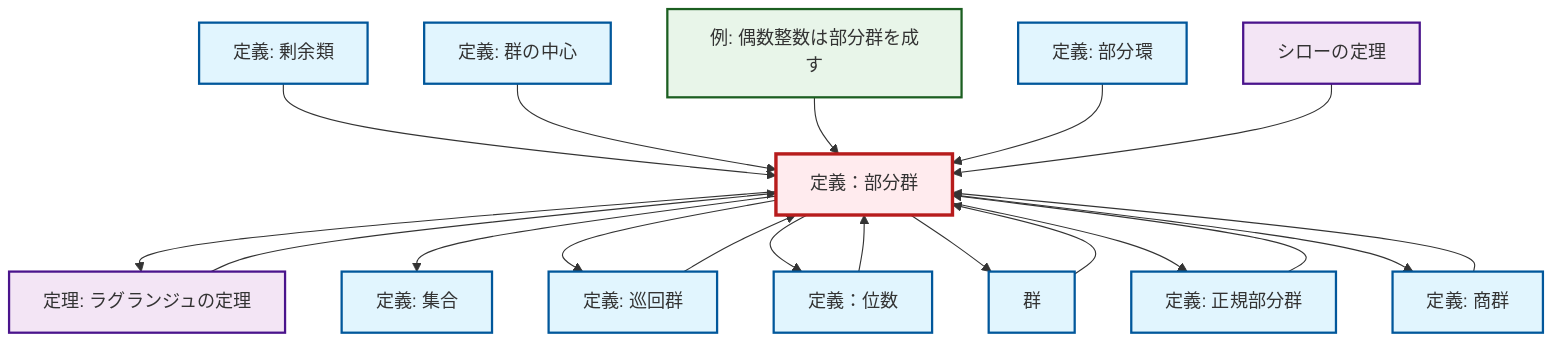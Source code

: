 graph TD
    classDef definition fill:#e1f5fe,stroke:#01579b,stroke-width:2px
    classDef theorem fill:#f3e5f5,stroke:#4a148c,stroke-width:2px
    classDef axiom fill:#fff3e0,stroke:#e65100,stroke-width:2px
    classDef example fill:#e8f5e9,stroke:#1b5e20,stroke-width:2px
    classDef current fill:#ffebee,stroke:#b71c1c,stroke-width:3px
    def-subgroup["定義：部分群"]:::definition
    def-subring["定義: 部分環"]:::definition
    def-cyclic-group["定義: 巡回群"]:::definition
    def-order["定義：位数"]:::definition
    def-set["定義: 集合"]:::definition
    thm-lagrange["定理: ラグランジュの定理"]:::theorem
    thm-sylow["シローの定理"]:::theorem
    def-normal-subgroup["定義: 正規部分群"]:::definition
    def-center-of-group["定義: 群の中心"]:::definition
    def-coset["定義: 剰余類"]:::definition
    def-quotient-group["定義: 商群"]:::definition
    def-group["群"]:::definition
    ex-even-integers-subgroup["例: 偶数整数は部分群を成す"]:::example
    def-coset --> def-subgroup
    def-center-of-group --> def-subgroup
    ex-even-integers-subgroup --> def-subgroup
    def-order --> def-subgroup
    def-normal-subgroup --> def-subgroup
    def-group --> def-subgroup
    def-subgroup --> thm-lagrange
    def-subgroup --> def-set
    def-subgroup --> def-cyclic-group
    def-subring --> def-subgroup
    thm-sylow --> def-subgroup
    thm-lagrange --> def-subgroup
    def-cyclic-group --> def-subgroup
    def-subgroup --> def-order
    def-subgroup --> def-group
    def-quotient-group --> def-subgroup
    def-subgroup --> def-normal-subgroup
    def-subgroup --> def-quotient-group
    class def-subgroup current